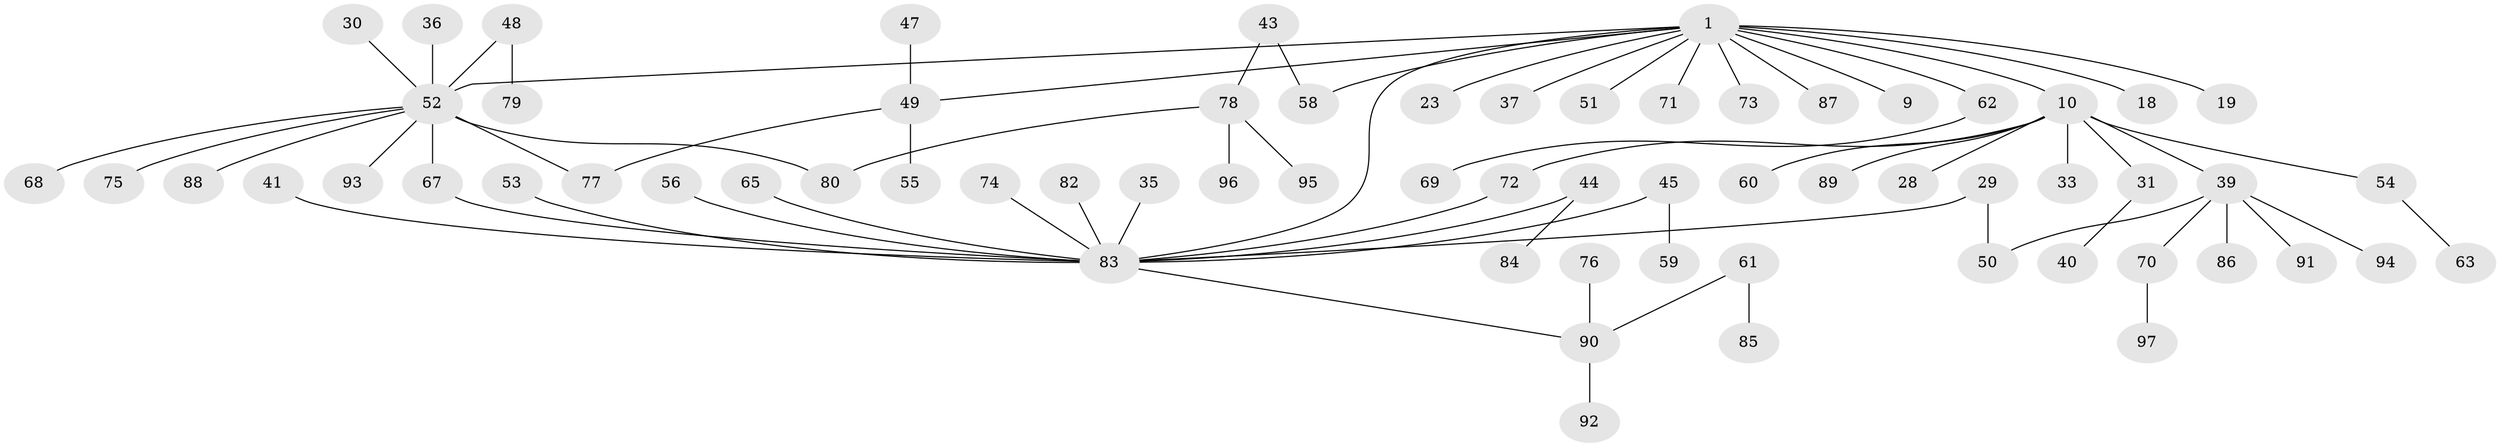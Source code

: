 // original degree distribution, {20: 0.010309278350515464, 5: 0.041237113402061855, 17: 0.010309278350515464, 1: 0.5773195876288659, 7: 0.010309278350515464, 4: 0.041237113402061855, 2: 0.20618556701030927, 3: 0.08247422680412371, 6: 0.020618556701030927}
// Generated by graph-tools (version 1.1) at 2025/50/03/04/25 21:50:07]
// undirected, 67 vertices, 71 edges
graph export_dot {
graph [start="1"]
  node [color=gray90,style=filled];
  1;
  9;
  10 [super="+2"];
  18;
  19;
  23;
  28;
  29;
  30;
  31 [super="+12"];
  33;
  35;
  36;
  37;
  39 [super="+20"];
  40;
  41;
  43;
  44;
  45;
  47;
  48 [super="+46"];
  49 [super="+15"];
  50;
  51;
  52 [super="+42+38"];
  53;
  54;
  55;
  56;
  58 [super="+22"];
  59;
  60;
  61;
  62 [super="+34"];
  63;
  65;
  67;
  68;
  69;
  70;
  71;
  72 [super="+66"];
  73;
  74;
  75;
  76;
  77;
  78;
  79;
  80;
  82;
  83 [super="+64+26+81"];
  84;
  85;
  86;
  87;
  88;
  89;
  90 [super="+24+57"];
  91;
  92;
  93;
  94;
  95;
  96;
  97;
  1 -- 9;
  1 -- 10 [weight=2];
  1 -- 18;
  1 -- 19;
  1 -- 23;
  1 -- 37;
  1 -- 51;
  1 -- 62 [weight=2];
  1 -- 71;
  1 -- 73;
  1 -- 87;
  1 -- 49;
  1 -- 58;
  1 -- 52 [weight=2];
  1 -- 83;
  10 -- 28;
  10 -- 33;
  10 -- 60;
  10 -- 89;
  10 -- 54;
  10 -- 39;
  10 -- 72;
  10 -- 31;
  29 -- 50;
  29 -- 83;
  30 -- 52;
  31 -- 40;
  35 -- 83;
  36 -- 52;
  39 -- 50;
  39 -- 70;
  39 -- 86;
  39 -- 91;
  39 -- 94;
  41 -- 83;
  43 -- 78;
  43 -- 58;
  44 -- 84;
  44 -- 83;
  45 -- 59;
  45 -- 83;
  47 -- 49;
  48 -- 52;
  48 -- 79;
  49 -- 55;
  49 -- 77;
  52 -- 93;
  52 -- 68;
  52 -- 77;
  52 -- 80;
  52 -- 88;
  52 -- 67;
  52 -- 75;
  53 -- 83;
  54 -- 63;
  56 -- 83;
  61 -- 85;
  61 -- 90;
  62 -- 69;
  65 -- 83;
  67 -- 83;
  70 -- 97;
  72 -- 83;
  74 -- 83;
  76 -- 90;
  78 -- 80;
  78 -- 95;
  78 -- 96;
  82 -- 83;
  83 -- 90;
  90 -- 92;
}
